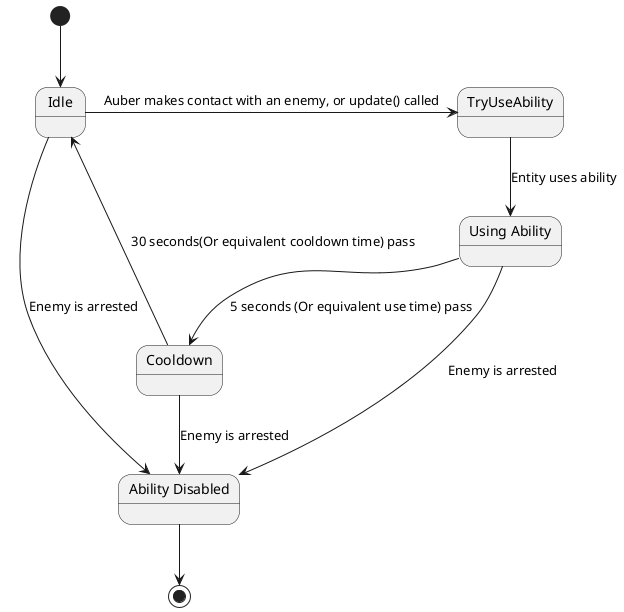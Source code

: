 @startuml
state "TryUseAbility" as TryUseAbility
state "Using Ability" as UsingAbility
state "Ability Disabled" as AbilityDisabled

[*] --> Idle
Idle -> TryUseAbility: Auber makes contact with an enemy, or update() called
TryUseAbility --> UsingAbility: Entity uses ability
UsingAbility --> AbilityDisabled: Enemy is arrested
UsingAbility --> Cooldown: 5 seconds (Or equivalent use time) pass
Cooldown --> AbilityDisabled: Enemy is arrested
Cooldown --> Idle: 30 seconds(Or equivalent cooldown time) pass
AbilityDisabled --> [*]
Idle --> AbilityDisabled: Enemy is arrested
@enduml